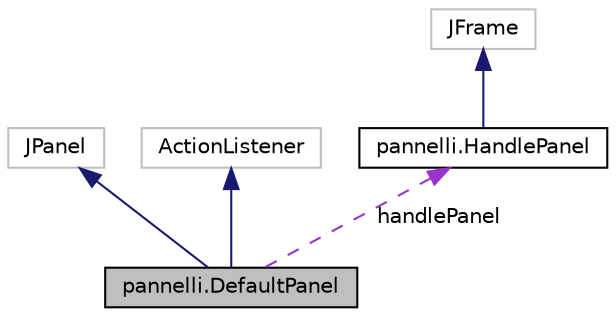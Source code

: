 digraph "pannelli.DefaultPanel"
{
  edge [fontname="Helvetica",fontsize="10",labelfontname="Helvetica",labelfontsize="10"];
  node [fontname="Helvetica",fontsize="10",shape=record];
  Node1 [label="pannelli.DefaultPanel",height=0.2,width=0.4,color="black", fillcolor="grey75", style="filled", fontcolor="black"];
  Node2 -> Node1 [dir="back",color="midnightblue",fontsize="10",style="solid",fontname="Helvetica"];
  Node2 [label="JPanel",height=0.2,width=0.4,color="grey75", fillcolor="white", style="filled"];
  Node3 -> Node1 [dir="back",color="midnightblue",fontsize="10",style="solid",fontname="Helvetica"];
  Node3 [label="ActionListener",height=0.2,width=0.4,color="grey75", fillcolor="white", style="filled"];
  Node4 -> Node1 [dir="back",color="darkorchid3",fontsize="10",style="dashed",label=" handlePanel" ,fontname="Helvetica"];
  Node4 [label="pannelli.HandlePanel",height=0.2,width=0.4,color="black", fillcolor="white", style="filled",URL="$classpannelli_1_1HandlePanel.html",tooltip="classe che implementa il pannello che gestisce tutti i pannelli e a seconda del bisogno cambi da un p..."];
  Node5 -> Node4 [dir="back",color="midnightblue",fontsize="10",style="solid",fontname="Helvetica"];
  Node5 [label="JFrame",height=0.2,width=0.4,color="grey75", fillcolor="white", style="filled"];
}
